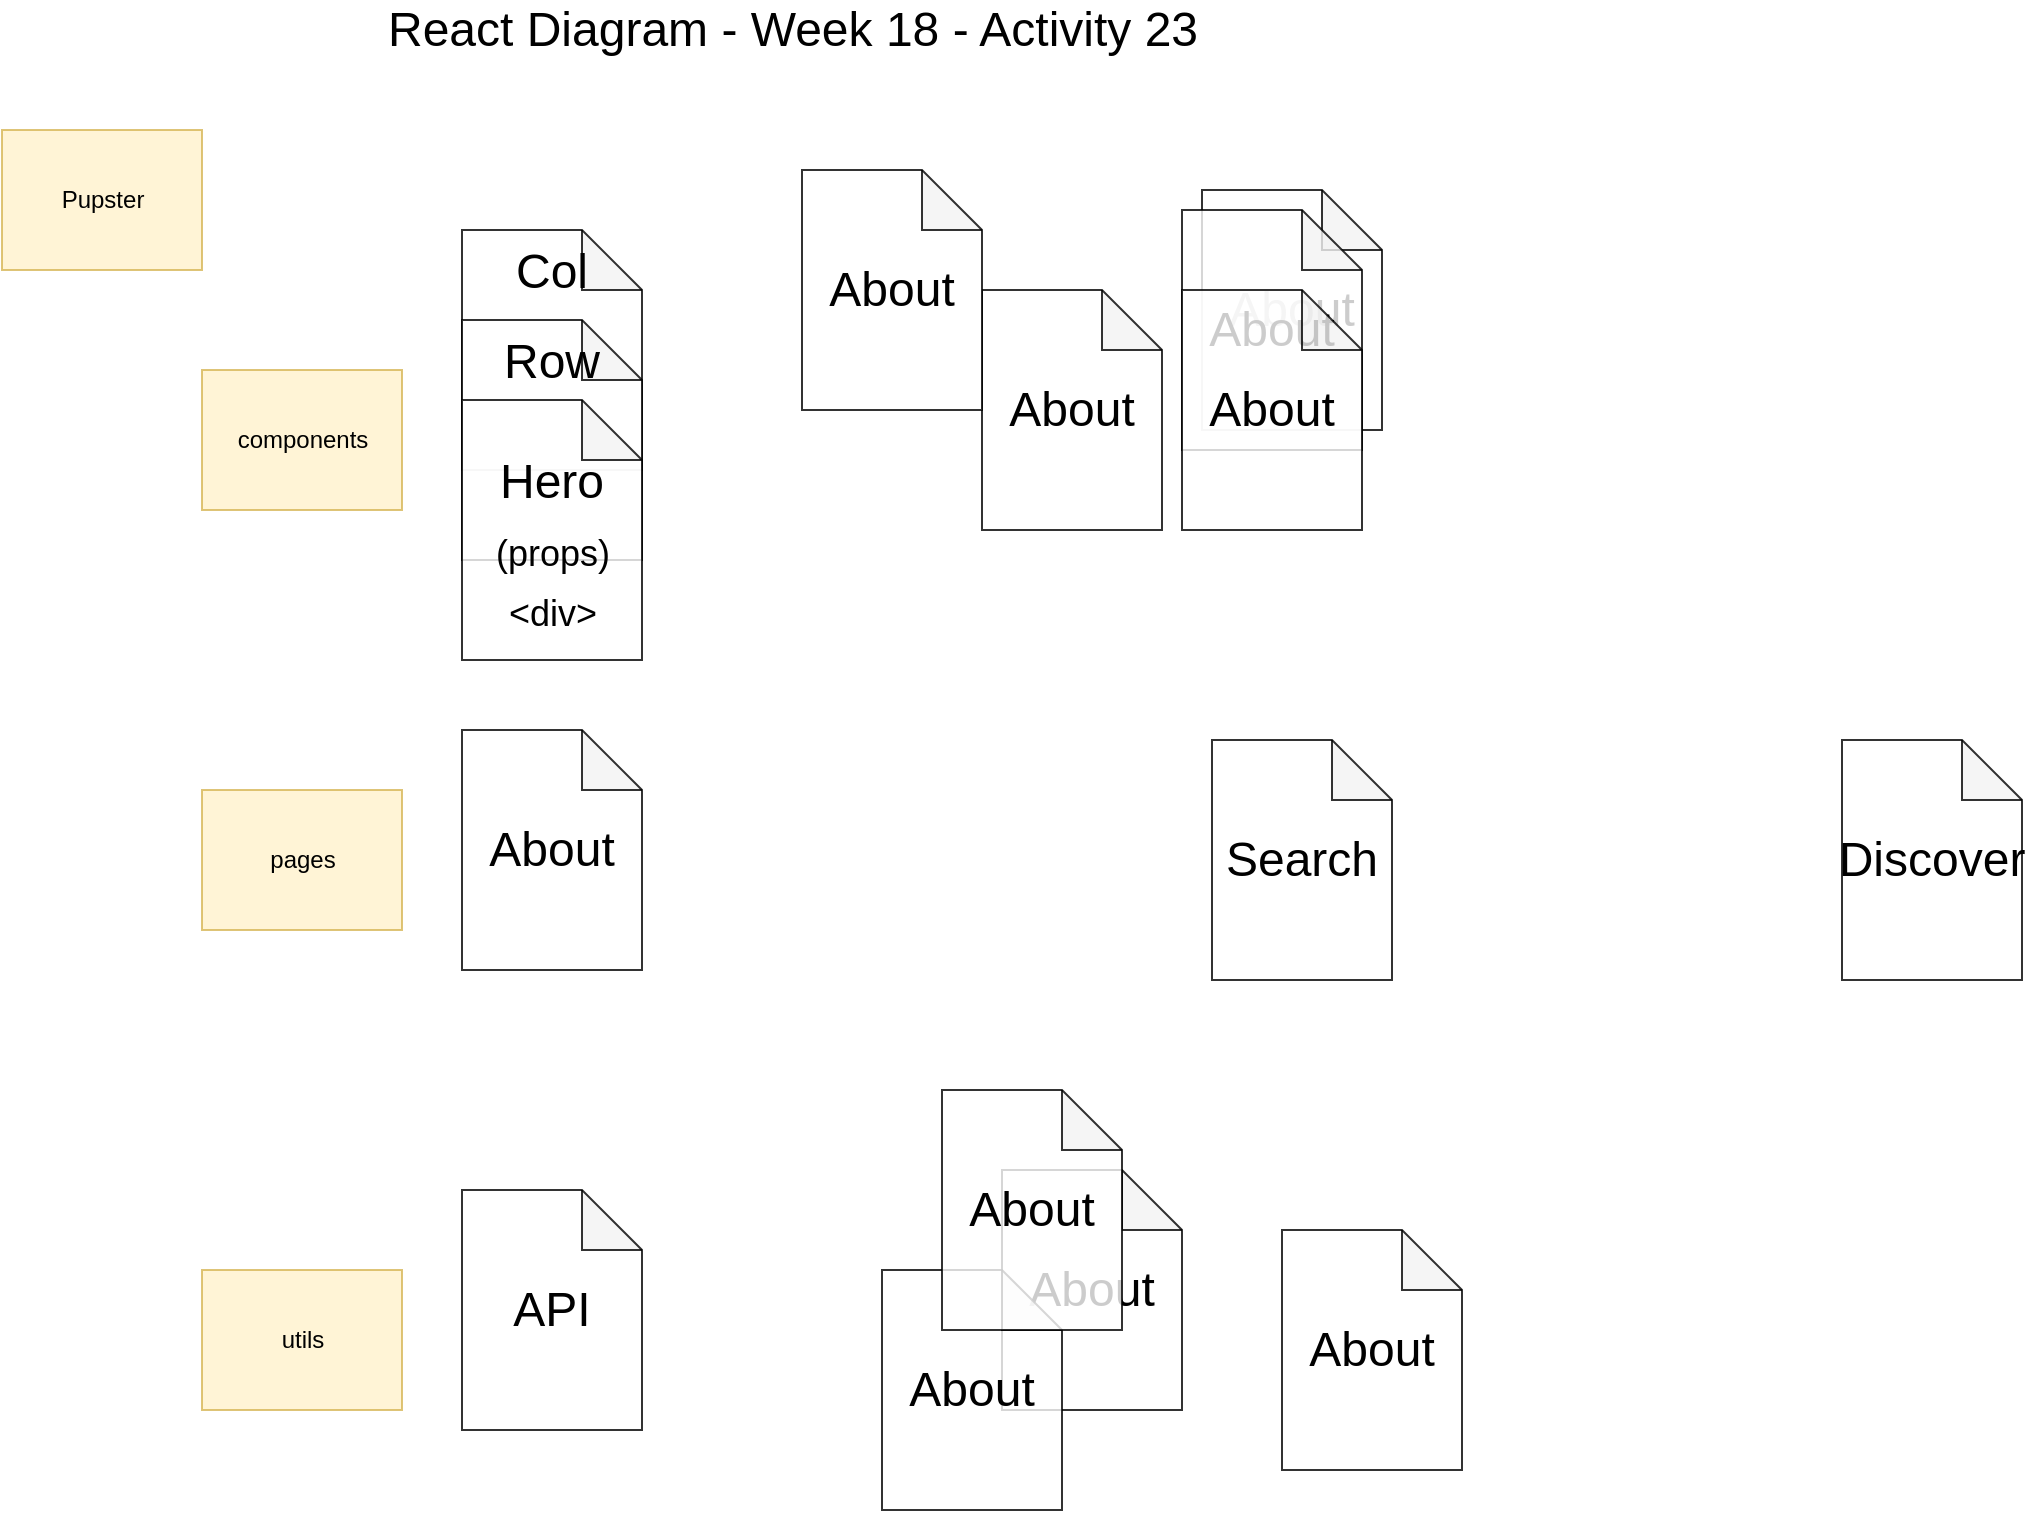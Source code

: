 <mxfile version="13.2.1" type="github">
  <diagram id="ovLufhgYYAJsv14iE1V-" name="Page-1">
    <mxGraphModel dx="1140" dy="877" grid="1" gridSize="10" guides="1" tooltips="1" connect="1" arrows="1" fold="1" page="1" pageScale="1" pageWidth="1100" pageHeight="850" math="0" shadow="0">
      <root>
        <mxCell id="0" />
        <mxCell id="1" parent="0" />
        <mxCell id="mtFovxy9MhyzxlUuzQmF-2" value="" style="group" vertex="1" connectable="0" parent="1">
          <mxGeometry x="30" y="70" width="100" height="70" as="geometry" />
        </mxCell>
        <mxCell id="yHwTe9zug0kXlLt8LPYq-1" value="" style="rounded=0;whiteSpace=wrap;html=1;fillColor=#fff2cc;strokeColor=#d6b656;opacity=80;movable=0;resizable=0;rotatable=0;deletable=0;editable=0;connectable=0;" parent="mtFovxy9MhyzxlUuzQmF-2" vertex="1">
          <mxGeometry width="100" height="70" as="geometry" />
        </mxCell>
        <mxCell id="mtFovxy9MhyzxlUuzQmF-1" value="Pupster" style="text;html=1;resizable=1;autosize=1;align=center;verticalAlign=middle;points=[];fillColor=none;strokeColor=none;rounded=0;opacity=80;movable=1;rotatable=1;deletable=1;editable=1;connectable=1;container=1;" vertex="1" parent="mtFovxy9MhyzxlUuzQmF-2">
          <mxGeometry x="20" y="25" width="60" height="20" as="geometry" />
        </mxCell>
        <mxCell id="mtFovxy9MhyzxlUuzQmF-3" value="React Diagram - Week 18 - Activity 23" style="text;html=1;resizable=0;autosize=1;align=center;verticalAlign=middle;points=[];fillColor=none;strokeColor=none;rounded=0;opacity=80;fontSize=24;" vertex="1" parent="1">
          <mxGeometry x="215" y="5" width="420" height="30" as="geometry" />
        </mxCell>
        <mxCell id="mtFovxy9MhyzxlUuzQmF-25" value="" style="group" vertex="1" connectable="0" parent="1">
          <mxGeometry x="130" y="190" width="100" height="70" as="geometry" />
        </mxCell>
        <mxCell id="mtFovxy9MhyzxlUuzQmF-26" value="" style="rounded=0;whiteSpace=wrap;html=1;fillColor=#fff2cc;strokeColor=#d6b656;opacity=80;movable=0;resizable=0;rotatable=0;deletable=0;editable=0;connectable=0;" vertex="1" parent="mtFovxy9MhyzxlUuzQmF-25">
          <mxGeometry width="100" height="70" as="geometry" />
        </mxCell>
        <mxCell id="mtFovxy9MhyzxlUuzQmF-27" value="components" style="text;html=1;resizable=1;autosize=1;align=center;verticalAlign=middle;points=[];fillColor=none;strokeColor=none;rounded=0;opacity=80;movable=1;rotatable=1;deletable=1;editable=1;connectable=1;container=1;" vertex="1" parent="mtFovxy9MhyzxlUuzQmF-25">
          <mxGeometry y="25" width="100" height="20" as="geometry" />
        </mxCell>
        <mxCell id="mtFovxy9MhyzxlUuzQmF-31" value="" style="group" vertex="1" connectable="0" parent="1">
          <mxGeometry x="130" y="400" width="100" height="70" as="geometry" />
        </mxCell>
        <mxCell id="mtFovxy9MhyzxlUuzQmF-29" value="" style="rounded=0;whiteSpace=wrap;html=1;fillColor=#fff2cc;strokeColor=#d6b656;opacity=80;movable=0;resizable=0;rotatable=0;deletable=0;editable=0;connectable=0;" vertex="1" parent="mtFovxy9MhyzxlUuzQmF-31">
          <mxGeometry width="100" height="70" as="geometry" />
        </mxCell>
        <mxCell id="mtFovxy9MhyzxlUuzQmF-30" value="pages" style="text;html=1;resizable=1;autosize=1;align=center;verticalAlign=middle;points=[];fillColor=none;strokeColor=none;rounded=0;opacity=80;movable=1;rotatable=1;deletable=1;editable=1;connectable=1;container=0;" vertex="1" parent="mtFovxy9MhyzxlUuzQmF-31">
          <mxGeometry x="25" y="25" width="50" height="20" as="geometry" />
        </mxCell>
        <mxCell id="mtFovxy9MhyzxlUuzQmF-33" value="" style="group" vertex="1" connectable="0" parent="1">
          <mxGeometry x="130" y="640" width="100" height="70" as="geometry" />
        </mxCell>
        <mxCell id="mtFovxy9MhyzxlUuzQmF-34" value="" style="rounded=0;whiteSpace=wrap;html=1;fillColor=#fff2cc;strokeColor=#d6b656;opacity=80;movable=0;resizable=0;rotatable=0;deletable=0;editable=0;connectable=0;" vertex="1" parent="mtFovxy9MhyzxlUuzQmF-33">
          <mxGeometry width="100" height="70" as="geometry" />
        </mxCell>
        <mxCell id="mtFovxy9MhyzxlUuzQmF-35" value="utils" style="text;html=1;resizable=1;autosize=1;align=center;verticalAlign=middle;points=[];fillColor=none;strokeColor=none;rounded=0;opacity=80;movable=1;rotatable=1;deletable=1;editable=1;connectable=1;container=1;" vertex="1" parent="mtFovxy9MhyzxlUuzQmF-33">
          <mxGeometry x="25" y="25" width="50" height="20" as="geometry" />
        </mxCell>
        <mxCell id="mtFovxy9MhyzxlUuzQmF-36" value="About" style="shape=note;whiteSpace=wrap;html=1;backgroundOutline=1;darkOpacity=0.05;fontSize=24;opacity=80;" vertex="1" parent="1">
          <mxGeometry x="260" y="370" width="90" height="120" as="geometry" />
        </mxCell>
        <mxCell id="mtFovxy9MhyzxlUuzQmF-37" value="Search" style="shape=note;whiteSpace=wrap;html=1;backgroundOutline=1;darkOpacity=0.05;fontSize=24;opacity=80;" vertex="1" parent="1">
          <mxGeometry x="635" y="375" width="90" height="120" as="geometry" />
        </mxCell>
        <mxCell id="mtFovxy9MhyzxlUuzQmF-38" value="Discover" style="shape=note;whiteSpace=wrap;html=1;backgroundOutline=1;darkOpacity=0.05;fontSize=24;opacity=80;" vertex="1" parent="1">
          <mxGeometry x="950" y="375" width="90" height="120" as="geometry" />
        </mxCell>
        <mxCell id="mtFovxy9MhyzxlUuzQmF-39" value="API" style="shape=note;whiteSpace=wrap;html=1;backgroundOutline=1;darkOpacity=0.05;fontSize=24;opacity=80;" vertex="1" parent="1">
          <mxGeometry x="260" y="600" width="90" height="120" as="geometry" />
        </mxCell>
        <mxCell id="mtFovxy9MhyzxlUuzQmF-40" value="About" style="shape=note;whiteSpace=wrap;html=1;backgroundOutline=1;darkOpacity=0.05;fontSize=24;opacity=80;" vertex="1" parent="1">
          <mxGeometry x="530" y="590" width="90" height="120" as="geometry" />
        </mxCell>
        <mxCell id="mtFovxy9MhyzxlUuzQmF-41" value="About" style="shape=note;whiteSpace=wrap;html=1;backgroundOutline=1;darkOpacity=0.05;fontSize=24;opacity=80;" vertex="1" parent="1">
          <mxGeometry x="470" y="640" width="90" height="120" as="geometry" />
        </mxCell>
        <mxCell id="mtFovxy9MhyzxlUuzQmF-42" value="About" style="shape=note;whiteSpace=wrap;html=1;backgroundOutline=1;darkOpacity=0.05;fontSize=24;opacity=80;" vertex="1" parent="1">
          <mxGeometry x="670" y="620" width="90" height="120" as="geometry" />
        </mxCell>
        <mxCell id="mtFovxy9MhyzxlUuzQmF-43" value="About" style="shape=note;whiteSpace=wrap;html=1;backgroundOutline=1;darkOpacity=0.05;fontSize=24;opacity=80;" vertex="1" parent="1">
          <mxGeometry x="500" y="550" width="90" height="120" as="geometry" />
        </mxCell>
        <mxCell id="mtFovxy9MhyzxlUuzQmF-44" value="About" style="shape=note;whiteSpace=wrap;html=1;backgroundOutline=1;darkOpacity=0.05;fontSize=24;opacity=80;" vertex="1" parent="1">
          <mxGeometry x="520" y="150" width="90" height="120" as="geometry" />
        </mxCell>
        <mxCell id="mtFovxy9MhyzxlUuzQmF-45" value="About" style="shape=note;whiteSpace=wrap;html=1;backgroundOutline=1;darkOpacity=0.05;fontSize=24;opacity=80;" vertex="1" parent="1">
          <mxGeometry x="430" y="90" width="90" height="120" as="geometry" />
        </mxCell>
        <mxCell id="mtFovxy9MhyzxlUuzQmF-46" value="About" style="shape=note;whiteSpace=wrap;html=1;backgroundOutline=1;darkOpacity=0.05;fontSize=24;opacity=80;" vertex="1" parent="1">
          <mxGeometry x="630" y="100" width="90" height="120" as="geometry" />
        </mxCell>
        <mxCell id="mtFovxy9MhyzxlUuzQmF-47" value="About" style="shape=note;whiteSpace=wrap;html=1;backgroundOutline=1;darkOpacity=0.05;fontSize=24;opacity=80;" vertex="1" parent="1">
          <mxGeometry x="620" y="110" width="90" height="120" as="geometry" />
        </mxCell>
        <mxCell id="mtFovxy9MhyzxlUuzQmF-48" value="About" style="shape=note;whiteSpace=wrap;html=1;backgroundOutline=1;darkOpacity=0.05;fontSize=24;opacity=80;" vertex="1" parent="1">
          <mxGeometry x="620" y="150" width="90" height="120" as="geometry" />
        </mxCell>
        <mxCell id="mtFovxy9MhyzxlUuzQmF-54" value="" style="group" vertex="1" connectable="0" parent="1">
          <mxGeometry x="260" y="120" width="90" height="215" as="geometry" />
        </mxCell>
        <mxCell id="mtFovxy9MhyzxlUuzQmF-49" value="Col" style="shape=note;whiteSpace=wrap;html=1;backgroundOutline=1;darkOpacity=0.05;fontSize=24;opacity=80;verticalAlign=top;container=1;" vertex="1" parent="mtFovxy9MhyzxlUuzQmF-54">
          <mxGeometry width="90" height="120" as="geometry" />
        </mxCell>
        <mxCell id="mtFovxy9MhyzxlUuzQmF-51" value="Row" style="shape=note;whiteSpace=wrap;html=1;backgroundOutline=1;darkOpacity=0.05;fontSize=24;opacity=80;verticalAlign=top;" vertex="1" parent="mtFovxy9MhyzxlUuzQmF-54">
          <mxGeometry y="45" width="90" height="120" as="geometry" />
        </mxCell>
        <mxCell id="mtFovxy9MhyzxlUuzQmF-50" value="&lt;p style=&quot;line-height: 80%&quot;&gt;Hero&lt;br&gt;&lt;/p&gt;" style="shape=note;whiteSpace=wrap;html=1;backgroundOutline=1;darkOpacity=0.05;fontSize=24;opacity=80;labelPosition=center;verticalLabelPosition=middle;align=center;verticalAlign=top;" vertex="1" parent="mtFovxy9MhyzxlUuzQmF-54">
          <mxGeometry y="85" width="90" height="130" as="geometry" />
        </mxCell>
        <mxCell id="mtFovxy9MhyzxlUuzQmF-57" value="&lt;font style=&quot;font-size: 18px&quot;&gt;(props)&lt;/font&gt;" style="text;html=1;resizable=0;autosize=1;align=center;verticalAlign=middle;points=[];fillColor=none;strokeColor=none;rounded=0;fontSize=24;opacity=80;" vertex="1" parent="mtFovxy9MhyzxlUuzQmF-54">
          <mxGeometry x="10" y="140" width="70" height="40" as="geometry" />
        </mxCell>
        <mxCell id="mtFovxy9MhyzxlUuzQmF-58" value="&lt;span style=&quot;font-size: 18px&quot;&gt;&amp;lt;div&amp;gt;&lt;/span&gt;" style="text;html=1;resizable=0;autosize=1;align=center;verticalAlign=middle;points=[];fillColor=none;strokeColor=none;rounded=0;fontSize=24;opacity=80;" vertex="1" parent="mtFovxy9MhyzxlUuzQmF-54">
          <mxGeometry x="15" y="170" width="60" height="40" as="geometry" />
        </mxCell>
      </root>
    </mxGraphModel>
  </diagram>
</mxfile>
